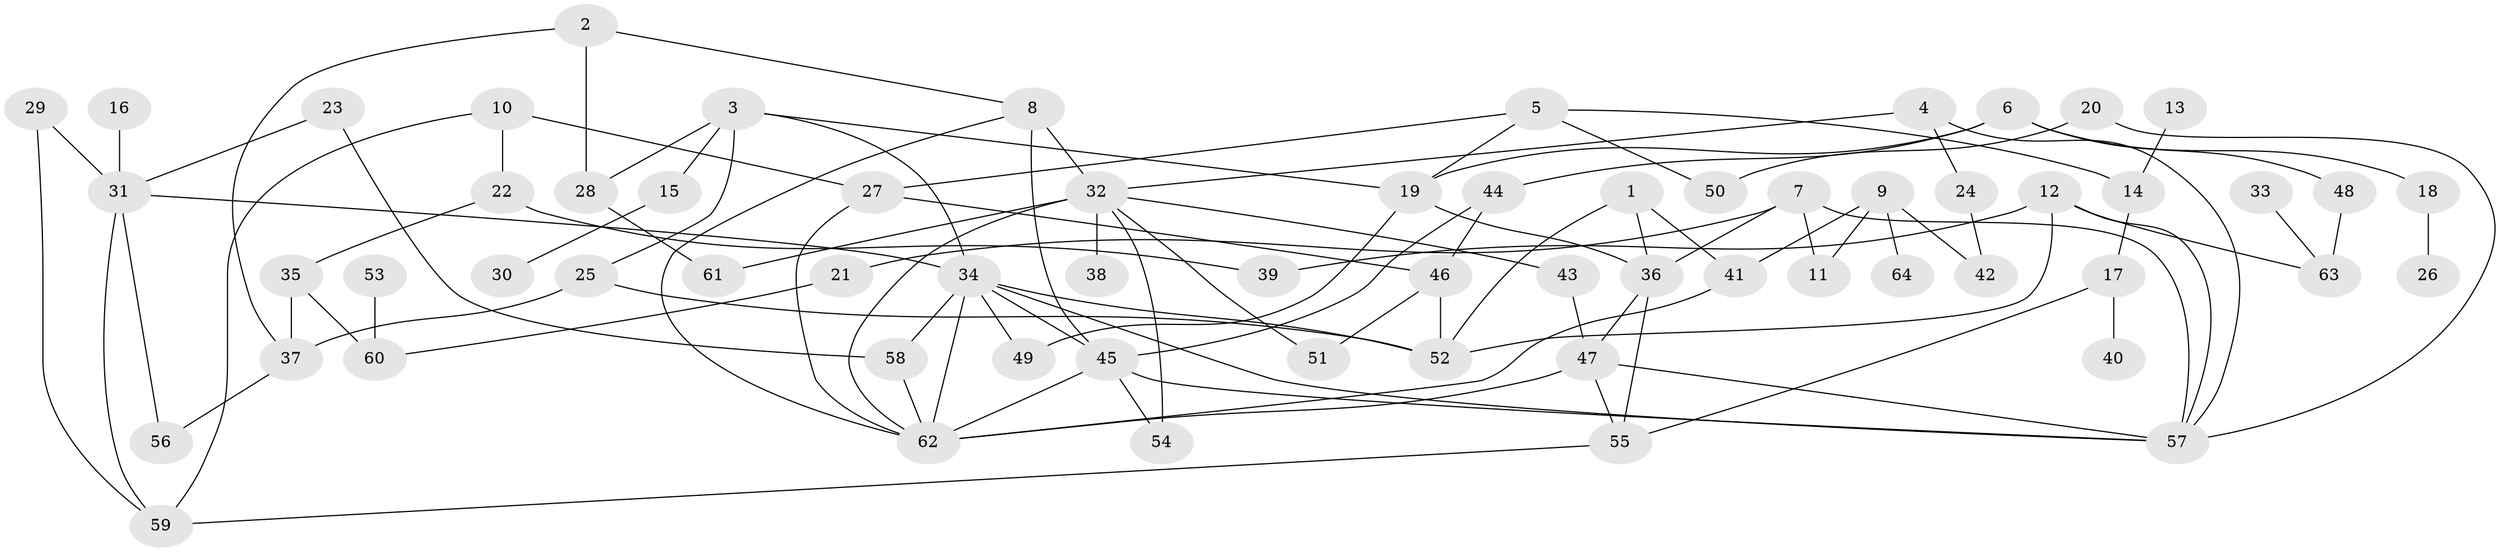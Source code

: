 // original degree distribution, {4: 0.13385826771653545, 6: 0.05511811023622047, 10: 0.007874015748031496, 5: 0.031496062992125984, 3: 0.15748031496062992, 2: 0.3228346456692913, 7: 0.007874015748031496, 8: 0.007874015748031496, 1: 0.2755905511811024}
// Generated by graph-tools (version 1.1) at 2025/35/03/04/25 23:35:59]
// undirected, 64 vertices, 101 edges
graph export_dot {
  node [color=gray90,style=filled];
  1;
  2;
  3;
  4;
  5;
  6;
  7;
  8;
  9;
  10;
  11;
  12;
  13;
  14;
  15;
  16;
  17;
  18;
  19;
  20;
  21;
  22;
  23;
  24;
  25;
  26;
  27;
  28;
  29;
  30;
  31;
  32;
  33;
  34;
  35;
  36;
  37;
  38;
  39;
  40;
  41;
  42;
  43;
  44;
  45;
  46;
  47;
  48;
  49;
  50;
  51;
  52;
  53;
  54;
  55;
  56;
  57;
  58;
  59;
  60;
  61;
  62;
  63;
  64;
  1 -- 36 [weight=1.0];
  1 -- 41 [weight=1.0];
  1 -- 52 [weight=1.0];
  2 -- 8 [weight=1.0];
  2 -- 28 [weight=1.0];
  2 -- 37 [weight=1.0];
  3 -- 15 [weight=1.0];
  3 -- 19 [weight=1.0];
  3 -- 25 [weight=1.0];
  3 -- 28 [weight=1.0];
  3 -- 34 [weight=1.0];
  4 -- 24 [weight=1.0];
  4 -- 32 [weight=1.0];
  4 -- 57 [weight=1.0];
  5 -- 14 [weight=1.0];
  5 -- 19 [weight=1.0];
  5 -- 27 [weight=1.0];
  5 -- 50 [weight=1.0];
  6 -- 18 [weight=1.0];
  6 -- 19 [weight=1.0];
  6 -- 44 [weight=1.0];
  6 -- 48 [weight=1.0];
  7 -- 11 [weight=1.0];
  7 -- 21 [weight=1.0];
  7 -- 36 [weight=1.0];
  7 -- 57 [weight=1.0];
  8 -- 32 [weight=2.0];
  8 -- 45 [weight=2.0];
  8 -- 62 [weight=1.0];
  9 -- 11 [weight=1.0];
  9 -- 41 [weight=1.0];
  9 -- 42 [weight=1.0];
  9 -- 64 [weight=1.0];
  10 -- 22 [weight=1.0];
  10 -- 27 [weight=1.0];
  10 -- 59 [weight=1.0];
  12 -- 39 [weight=1.0];
  12 -- 52 [weight=1.0];
  12 -- 57 [weight=1.0];
  12 -- 63 [weight=1.0];
  13 -- 14 [weight=1.0];
  14 -- 17 [weight=1.0];
  15 -- 30 [weight=1.0];
  16 -- 31 [weight=1.0];
  17 -- 40 [weight=1.0];
  17 -- 55 [weight=1.0];
  18 -- 26 [weight=1.0];
  19 -- 36 [weight=1.0];
  19 -- 49 [weight=1.0];
  20 -- 50 [weight=1.0];
  20 -- 57 [weight=1.0];
  21 -- 60 [weight=1.0];
  22 -- 35 [weight=1.0];
  22 -- 39 [weight=1.0];
  23 -- 31 [weight=1.0];
  23 -- 58 [weight=1.0];
  24 -- 42 [weight=1.0];
  25 -- 37 [weight=1.0];
  25 -- 52 [weight=1.0];
  27 -- 46 [weight=1.0];
  27 -- 62 [weight=1.0];
  28 -- 61 [weight=1.0];
  29 -- 31 [weight=1.0];
  29 -- 59 [weight=1.0];
  31 -- 34 [weight=1.0];
  31 -- 56 [weight=1.0];
  31 -- 59 [weight=1.0];
  32 -- 38 [weight=1.0];
  32 -- 43 [weight=1.0];
  32 -- 51 [weight=1.0];
  32 -- 54 [weight=1.0];
  32 -- 61 [weight=1.0];
  32 -- 62 [weight=1.0];
  33 -- 63 [weight=1.0];
  34 -- 45 [weight=1.0];
  34 -- 49 [weight=1.0];
  34 -- 52 [weight=1.0];
  34 -- 57 [weight=1.0];
  34 -- 58 [weight=1.0];
  34 -- 62 [weight=1.0];
  35 -- 37 [weight=1.0];
  35 -- 60 [weight=1.0];
  36 -- 47 [weight=1.0];
  36 -- 55 [weight=1.0];
  37 -- 56 [weight=1.0];
  41 -- 62 [weight=1.0];
  43 -- 47 [weight=1.0];
  44 -- 45 [weight=1.0];
  44 -- 46 [weight=1.0];
  45 -- 54 [weight=1.0];
  45 -- 57 [weight=1.0];
  45 -- 62 [weight=1.0];
  46 -- 51 [weight=1.0];
  46 -- 52 [weight=1.0];
  47 -- 55 [weight=1.0];
  47 -- 57 [weight=1.0];
  47 -- 62 [weight=1.0];
  48 -- 63 [weight=1.0];
  53 -- 60 [weight=1.0];
  55 -- 59 [weight=1.0];
  58 -- 62 [weight=1.0];
}
